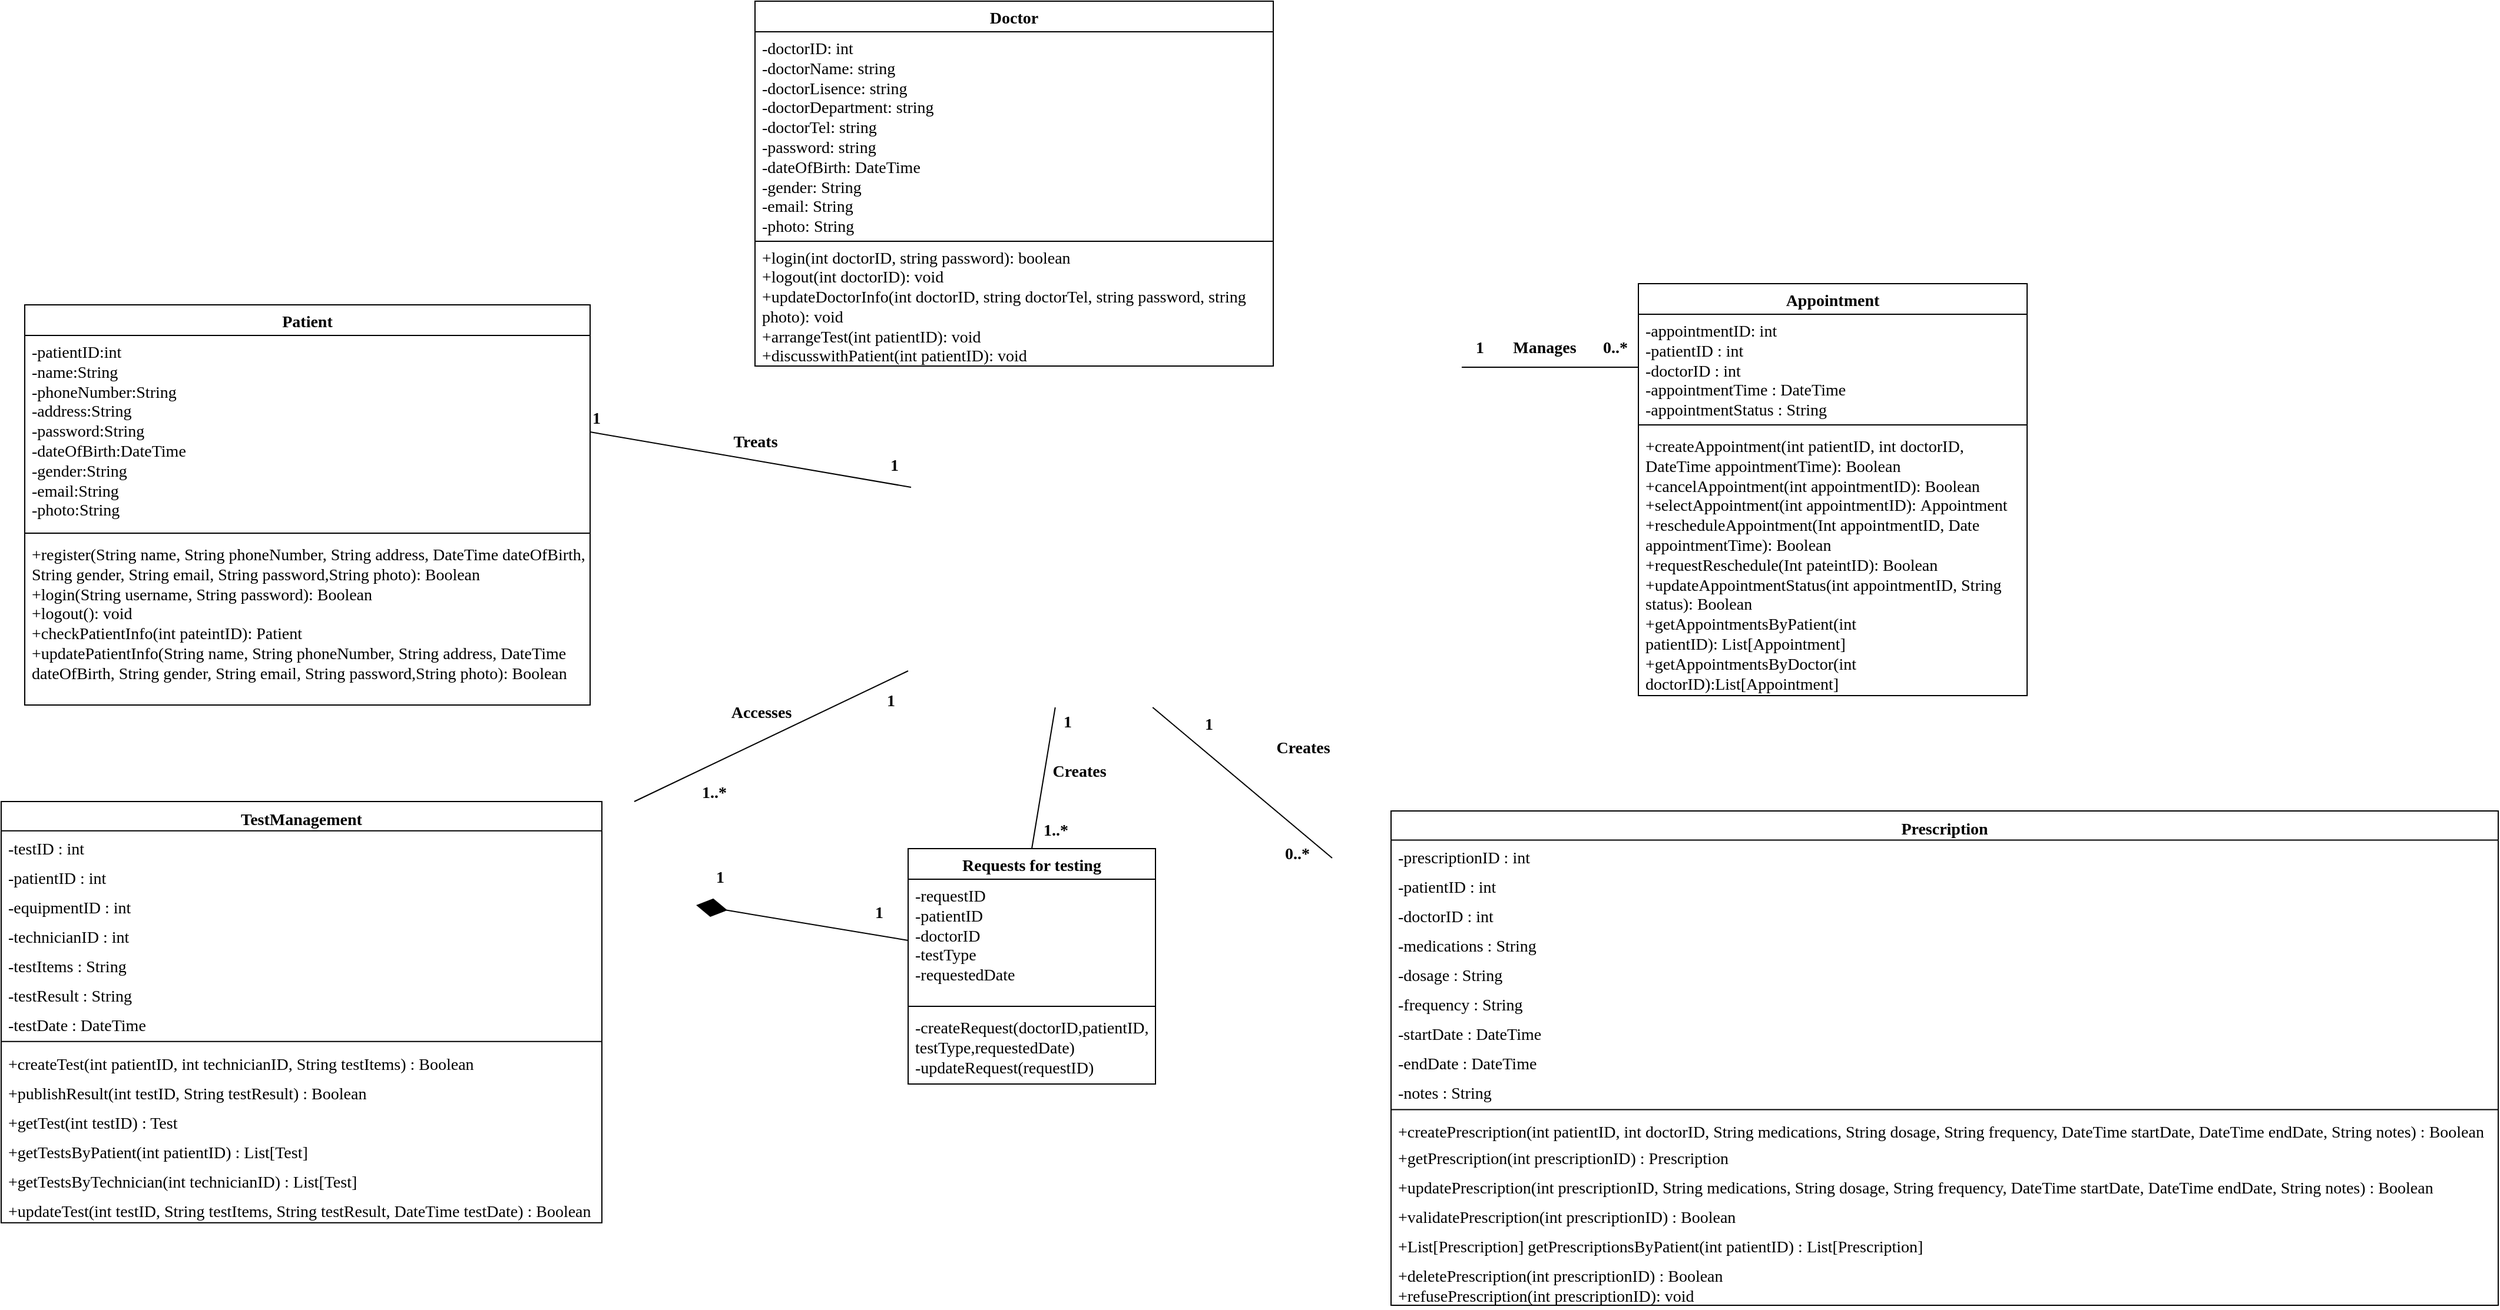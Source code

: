 <mxfile version="22.1.11" type="github">
  <diagram name="第 1 页" id="DenZLdO3r4VADLiXXg4M">
    <mxGraphModel dx="2829" dy="2602" grid="1" gridSize="10" guides="1" tooltips="1" connect="1" arrows="1" fold="1" page="1" pageScale="1" pageWidth="1169" pageHeight="827" math="0" shadow="0">
      <root>
        <mxCell id="0" />
        <mxCell id="1" parent="0" />
        <mxCell id="p3Dcqv_cOVk0L3FrFvDK-15" value="&lt;font style=&quot;font-size: 14px;&quot; face=&quot;Times New Roman&quot;&gt;Requests for testing&lt;/font&gt;" style="swimlane;fontStyle=1;align=center;verticalAlign=top;childLayout=stackLayout;horizontal=1;startSize=26;horizontalStack=0;resizeParent=1;resizeParentMax=0;resizeLast=0;collapsible=1;marginBottom=0;whiteSpace=wrap;html=1;" parent="1" vertex="1">
          <mxGeometry x="80" y="-560" width="210" height="200" as="geometry" />
        </mxCell>
        <mxCell id="p3Dcqv_cOVk0L3FrFvDK-16" value="-requestID&lt;br&gt;-patientID&lt;br&gt;-doctorID&lt;br style=&quot;border-color: var(--border-color);&quot;&gt;-testType&lt;br&gt;-requestedDate" style="text;strokeColor=none;fillColor=none;align=left;verticalAlign=top;spacingLeft=4;spacingRight=4;overflow=hidden;rotatable=0;points=[[0,0.5],[1,0.5]];portConstraint=eastwest;whiteSpace=wrap;html=1;fontFamily=Times New Roman;fontSize=14;" parent="p3Dcqv_cOVk0L3FrFvDK-15" vertex="1">
          <mxGeometry y="26" width="210" height="104" as="geometry" />
        </mxCell>
        <mxCell id="p3Dcqv_cOVk0L3FrFvDK-17" value="" style="line;strokeWidth=1;fillColor=none;align=left;verticalAlign=middle;spacingTop=-1;spacingLeft=3;spacingRight=3;rotatable=0;labelPosition=right;points=[];portConstraint=eastwest;strokeColor=inherit;" parent="p3Dcqv_cOVk0L3FrFvDK-15" vertex="1">
          <mxGeometry y="130" width="210" height="8" as="geometry" />
        </mxCell>
        <mxCell id="p3Dcqv_cOVk0L3FrFvDK-18" value="-createRequest(doctorID,patientID,&lt;br&gt;testType,requestedDate)&lt;br style=&quot;font-size: 14px;&quot;&gt;-updateRequest(requestID)" style="text;strokeColor=none;fillColor=none;align=left;verticalAlign=top;spacingLeft=4;spacingRight=4;overflow=hidden;rotatable=0;points=[[0,0.5],[1,0.5]];portConstraint=eastwest;whiteSpace=wrap;html=1;fontFamily=Times New Roman;fontSize=14;" parent="p3Dcqv_cOVk0L3FrFvDK-15" vertex="1">
          <mxGeometry y="138" width="210" height="62" as="geometry" />
        </mxCell>
        <mxCell id="lUxniN7s-FJJxCix2oJ--1" value="" style="endArrow=none;html=1;rounded=0;entryX=0;entryY=0.5;entryDx=0;entryDy=0;" parent="1" target="bSlJhKR2CJ-gGC5QdrVO-6" edge="1">
          <mxGeometry width="50" height="50" relative="1" as="geometry">
            <mxPoint x="550" y="-969" as="sourcePoint" />
            <mxPoint x="460" y="-847" as="targetPoint" />
          </mxGeometry>
        </mxCell>
        <mxCell id="lUxniN7s-FJJxCix2oJ--2" value="" style="endArrow=none;html=1;rounded=0;entryX=0;entryY=0.5;entryDx=0;entryDy=0;" parent="1" edge="1">
          <mxGeometry width="50" height="50" relative="1" as="geometry">
            <mxPoint x="287.619" y="-680.0" as="sourcePoint" />
            <mxPoint x="440" y="-552" as="targetPoint" />
          </mxGeometry>
        </mxCell>
        <mxCell id="lUxniN7s-FJJxCix2oJ--3" value="" style="endArrow=none;html=1;rounded=0;entryX=0.5;entryY=0;entryDx=0;entryDy=0;" parent="1" target="p3Dcqv_cOVk0L3FrFvDK-15" edge="1">
          <mxGeometry width="50" height="50" relative="1" as="geometry">
            <mxPoint x="204.89" y="-680.0" as="sourcePoint" />
            <mxPoint x="450" y="-542" as="targetPoint" />
          </mxGeometry>
        </mxCell>
        <mxCell id="lUxniN7s-FJJxCix2oJ--5" value="Manages" style="text;html=1;align=center;verticalAlign=middle;resizable=0;points=[];autosize=1;strokeColor=none;fillColor=none;fontFamily=Times New Roman;fontStyle=1;fontSize=14;" parent="1" vertex="1">
          <mxGeometry x="580" y="-1000" width="80" height="30" as="geometry" />
        </mxCell>
        <mxCell id="lUxniN7s-FJJxCix2oJ--6" value="1" style="text;html=1;align=center;verticalAlign=middle;resizable=0;points=[];autosize=1;strokeColor=none;fillColor=none;fontFamily=Times New Roman;fontStyle=1;fontSize=14;" parent="1" vertex="1">
          <mxGeometry x="550" y="-1000" width="30" height="30" as="geometry" />
        </mxCell>
        <mxCell id="lUxniN7s-FJJxCix2oJ--7" value="0..*" style="text;html=1;align=center;verticalAlign=middle;resizable=0;points=[];autosize=1;strokeColor=none;fillColor=none;fontFamily=Times New Roman;fontStyle=1;fontSize=14;" parent="1" vertex="1">
          <mxGeometry x="660" y="-1000" width="40" height="30" as="geometry" />
        </mxCell>
        <mxCell id="lUxniN7s-FJJxCix2oJ--8" value="" style="endArrow=none;html=1;rounded=0;entryX=0;entryY=0.5;entryDx=0;entryDy=0;exitX=1;exitY=0.5;exitDx=0;exitDy=0;" parent="1" source="bSlJhKR2CJ-gGC5QdrVO-35" edge="1">
          <mxGeometry width="50" height="50" relative="1" as="geometry">
            <mxPoint x="-90" y="-807" as="sourcePoint" />
            <mxPoint x="82.5" y="-867" as="targetPoint" />
          </mxGeometry>
        </mxCell>
        <mxCell id="lUxniN7s-FJJxCix2oJ--9" value="Treats" style="text;html=1;align=center;verticalAlign=middle;resizable=0;points=[];autosize=1;strokeColor=none;fillColor=none;fontFamily=Times New Roman;fontStyle=1;fontSize=14;" parent="1" vertex="1">
          <mxGeometry x="-80" y="-920" width="60" height="30" as="geometry" />
        </mxCell>
        <mxCell id="lUxniN7s-FJJxCix2oJ--10" value="" style="endArrow=none;html=1;rounded=0;entryX=0;entryY=0.5;entryDx=0;entryDy=0;exitX=0.75;exitY=0;exitDx=0;exitDy=0;" parent="1" edge="1">
          <mxGeometry width="50" height="50" relative="1" as="geometry">
            <mxPoint x="-152.5" y="-600" as="sourcePoint" />
            <mxPoint x="80" y="-711" as="targetPoint" />
          </mxGeometry>
        </mxCell>
        <mxCell id="lUxniN7s-FJJxCix2oJ--11" value="Accesses" style="text;html=1;align=center;verticalAlign=middle;resizable=0;points=[];autosize=1;strokeColor=none;fillColor=none;fontFamily=Times New Roman;fontStyle=1;fontSize=14;" parent="1" vertex="1">
          <mxGeometry x="-80" y="-690" width="70" height="30" as="geometry" />
        </mxCell>
        <mxCell id="lUxniN7s-FJJxCix2oJ--12" value="Creates" style="text;html=1;align=center;verticalAlign=middle;resizable=0;points=[];autosize=1;strokeColor=none;fillColor=none;fontStyle=1;fontFamily=Times New Roman;fontSize=14;" parent="1" vertex="1">
          <mxGeometry x="380" y="-660" width="70" height="30" as="geometry" />
        </mxCell>
        <mxCell id="lUxniN7s-FJJxCix2oJ--13" value="&lt;b&gt;&lt;font face=&quot;Times New Roman&quot; style=&quot;font-size: 14px;&quot;&gt;Creates&lt;/font&gt;&lt;/b&gt;" style="text;html=1;align=center;verticalAlign=middle;resizable=0;points=[];autosize=1;strokeColor=none;fillColor=none;" parent="1" vertex="1">
          <mxGeometry x="190" y="-640" width="70" height="30" as="geometry" />
        </mxCell>
        <mxCell id="lUxniN7s-FJJxCix2oJ--15" value="1" style="text;html=1;align=center;verticalAlign=middle;resizable=0;points=[];autosize=1;strokeColor=none;fillColor=none;fontFamily=Times New Roman;fontStyle=1;fontSize=14;" parent="1" vertex="1">
          <mxGeometry x="52.5" y="-900" width="30" height="30" as="geometry" />
        </mxCell>
        <mxCell id="lUxniN7s-FJJxCix2oJ--16" value="1" style="text;html=1;align=center;verticalAlign=middle;resizable=0;points=[];autosize=1;strokeColor=none;fillColor=none;fontFamily=Times New Roman;fontStyle=1;fontSize=14;" parent="1" vertex="1">
          <mxGeometry x="-200" y="-940" width="30" height="30" as="geometry" />
        </mxCell>
        <mxCell id="lUxniN7s-FJJxCix2oJ--30" value="1" style="text;html=1;align=center;verticalAlign=middle;resizable=0;points=[];autosize=1;strokeColor=none;fillColor=none;fontFamily=Times New Roman;fontStyle=1;fontSize=14;" parent="1" vertex="1">
          <mxGeometry x="200" y="-682" width="30" height="30" as="geometry" />
        </mxCell>
        <mxCell id="lUxniN7s-FJJxCix2oJ--31" value="1..*" style="text;html=1;align=center;verticalAlign=middle;resizable=0;points=[];autosize=1;strokeColor=none;fillColor=none;fontFamily=Times New Roman;fontStyle=1;fontSize=14;" parent="1" vertex="1">
          <mxGeometry x="185" y="-590" width="40" height="30" as="geometry" />
        </mxCell>
        <mxCell id="lUxniN7s-FJJxCix2oJ--32" value="1" style="text;html=1;align=center;verticalAlign=middle;resizable=0;points=[];autosize=1;strokeColor=none;fillColor=none;fontFamily=Times New Roman;fontStyle=1;fontSize=14;" parent="1" vertex="1">
          <mxGeometry x="50" y="-700" width="30" height="30" as="geometry" />
        </mxCell>
        <mxCell id="lUxniN7s-FJJxCix2oJ--33" value="1..*" style="text;html=1;align=center;verticalAlign=middle;resizable=0;points=[];autosize=1;strokeColor=none;fillColor=none;fontFamily=Times New Roman;fontStyle=1;fontSize=14;" parent="1" vertex="1">
          <mxGeometry x="-105" y="-622" width="40" height="30" as="geometry" />
        </mxCell>
        <mxCell id="lUxniN7s-FJJxCix2oJ--35" value="" style="endArrow=diamondThin;endFill=1;endSize=24;html=1;rounded=0;entryX=1;entryY=0.5;entryDx=0;entryDy=0;exitX=0;exitY=0.5;exitDx=0;exitDy=0;" parent="1" source="p3Dcqv_cOVk0L3FrFvDK-16" edge="1">
          <mxGeometry width="160" relative="1" as="geometry">
            <mxPoint x="30" y="-530" as="sourcePoint" />
            <mxPoint x="-100" y="-512" as="targetPoint" />
          </mxGeometry>
        </mxCell>
        <mxCell id="lUxniN7s-FJJxCix2oJ--36" value="1" style="text;html=1;align=center;verticalAlign=middle;resizable=0;points=[];autosize=1;strokeColor=none;fillColor=none;fontFamily=Times New Roman;fontStyle=1;fontSize=14;" parent="1" vertex="1">
          <mxGeometry x="-95" y="-550" width="30" height="30" as="geometry" />
        </mxCell>
        <mxCell id="lUxniN7s-FJJxCix2oJ--37" value="1" style="text;html=1;align=center;verticalAlign=middle;resizable=0;points=[];autosize=1;strokeColor=none;fillColor=none;fontFamily=Times New Roman;fontStyle=1;fontSize=14;" parent="1" vertex="1">
          <mxGeometry x="40" y="-520" width="30" height="30" as="geometry" />
        </mxCell>
        <mxCell id="lUxniN7s-FJJxCix2oJ--38" value="1" style="text;html=1;align=center;verticalAlign=middle;resizable=0;points=[];autosize=1;strokeColor=none;fillColor=none;fontFamily=Times New Roman;fontStyle=1;fontSize=14;" parent="1" vertex="1">
          <mxGeometry x="320" y="-680" width="30" height="30" as="geometry" />
        </mxCell>
        <mxCell id="lUxniN7s-FJJxCix2oJ--39" value="0..*" style="text;html=1;align=center;verticalAlign=middle;resizable=0;points=[];autosize=1;strokeColor=none;fillColor=none;fontFamily=Times New Roman;fontStyle=1;fontSize=14;" parent="1" vertex="1">
          <mxGeometry x="390" y="-570" width="40" height="30" as="geometry" />
        </mxCell>
        <mxCell id="bSlJhKR2CJ-gGC5QdrVO-5" value="&lt;font style=&quot;font-size: 14px;&quot;&gt;Appointment&lt;/font&gt;" style="swimlane;fontStyle=1;align=center;verticalAlign=top;childLayout=stackLayout;horizontal=1;startSize=26;horizontalStack=0;resizeParent=1;resizeParentMax=0;resizeLast=0;collapsible=1;marginBottom=0;whiteSpace=wrap;html=1;fontFamily=Times New Roman;fontSize=14;" vertex="1" parent="1">
          <mxGeometry x="700" y="-1040" width="330" height="350" as="geometry" />
        </mxCell>
        <mxCell id="bSlJhKR2CJ-gGC5QdrVO-6" value="&lt;font style=&quot;font-size: 14px;&quot;&gt;-appointmentID: int&lt;br style=&quot;&quot;&gt;-patientID : int&lt;br style=&quot;&quot;&gt;-doctorID : int&lt;br style=&quot;&quot;&gt;-appointmentTime : DateTime&lt;br style=&quot;&quot;&gt;-appointmentStatus : String&lt;/font&gt;" style="text;strokeColor=none;fillColor=none;align=left;verticalAlign=top;spacingLeft=4;spacingRight=4;overflow=hidden;rotatable=0;points=[[0,0.5],[1,0.5]];portConstraint=eastwest;whiteSpace=wrap;html=1;fontFamily=Times New Roman;fontSize=12;" vertex="1" parent="bSlJhKR2CJ-gGC5QdrVO-5">
          <mxGeometry y="26" width="330" height="90" as="geometry" />
        </mxCell>
        <mxCell id="bSlJhKR2CJ-gGC5QdrVO-7" value="" style="line;strokeWidth=1;fillColor=none;align=left;verticalAlign=middle;spacingTop=-1;spacingLeft=3;spacingRight=3;rotatable=0;labelPosition=right;points=[];portConstraint=eastwest;strokeColor=inherit;fontFamily=Times New Roman;fontSize=12;" vertex="1" parent="bSlJhKR2CJ-gGC5QdrVO-5">
          <mxGeometry y="116" width="330" height="8" as="geometry" />
        </mxCell>
        <mxCell id="bSlJhKR2CJ-gGC5QdrVO-8" value="&lt;font style=&quot;font-size: 14px;&quot;&gt;+createAppointment(int patientID, int doctorID, DateTime appointmentTime):&amp;nbsp;Boolean&lt;br style=&quot;&quot;&gt;+cancelAppointment(int appointmentID):&amp;nbsp;Boolean&lt;br style=&quot;&quot;&gt;+selectAppointment(int appointmentID):&amp;nbsp;Appointment&lt;br style=&quot;&quot;&gt;+rescheduleAppointment(Int appointmentID, Date appointmentTime):&amp;nbsp;Boolean&lt;br style=&quot;&quot;&gt;+requestReschedule(Int pateintID):&amp;nbsp;Boolean&lt;br style=&quot;&quot;&gt;+updateAppointmentStatus(int appointmentID, String status):&amp;nbsp;Boolean&lt;br style=&quot;&quot;&gt;+getAppointmentsByPatient(int patientID):&amp;nbsp;List[Appointment]&lt;br style=&quot;&quot;&gt;+getAppointmentsByDoctor(int doctorID):List[Appointment]&amp;nbsp;&lt;/font&gt;" style="text;strokeColor=none;fillColor=none;align=left;verticalAlign=top;spacingLeft=4;spacingRight=4;overflow=hidden;rotatable=0;points=[[0,0.5],[1,0.5]];portConstraint=eastwest;whiteSpace=wrap;html=1;fontFamily=Times New Roman;fontSize=12;" vertex="1" parent="bSlJhKR2CJ-gGC5QdrVO-5">
          <mxGeometry y="124" width="330" height="226" as="geometry" />
        </mxCell>
        <mxCell id="bSlJhKR2CJ-gGC5QdrVO-9" value="Prescription" style="swimlane;fontStyle=1;align=center;verticalAlign=top;childLayout=stackLayout;horizontal=1;startSize=24.688;horizontalStack=0;resizeParent=1;resizeParentMax=0;resizeLast=0;collapsible=0;marginBottom=0;fontFamily=Times New Roman;fontSize=14;" vertex="1" parent="1">
          <mxGeometry x="490" y="-592" width="940" height="419.998" as="geometry" />
        </mxCell>
        <mxCell id="bSlJhKR2CJ-gGC5QdrVO-10" value="-prescriptionID : int" style="text;strokeColor=none;fillColor=none;align=left;verticalAlign=top;spacingLeft=4;spacingRight=4;overflow=hidden;rotatable=0;points=[[0,0.5],[1,0.5]];portConstraint=eastwest;fontFamily=Times New Roman;fontSize=14;" vertex="1" parent="bSlJhKR2CJ-gGC5QdrVO-9">
          <mxGeometry y="24.688" width="940" height="25" as="geometry" />
        </mxCell>
        <mxCell id="bSlJhKR2CJ-gGC5QdrVO-11" value="-patientID : int" style="text;strokeColor=none;fillColor=none;align=left;verticalAlign=top;spacingLeft=4;spacingRight=4;overflow=hidden;rotatable=0;points=[[0,0.5],[1,0.5]];portConstraint=eastwest;fontFamily=Times New Roman;fontSize=14;" vertex="1" parent="bSlJhKR2CJ-gGC5QdrVO-9">
          <mxGeometry y="49.688" width="940" height="25" as="geometry" />
        </mxCell>
        <mxCell id="bSlJhKR2CJ-gGC5QdrVO-12" value="-doctorID : int" style="text;strokeColor=none;fillColor=none;align=left;verticalAlign=top;spacingLeft=4;spacingRight=4;overflow=hidden;rotatable=0;points=[[0,0.5],[1,0.5]];portConstraint=eastwest;fontFamily=Times New Roman;fontSize=14;" vertex="1" parent="bSlJhKR2CJ-gGC5QdrVO-9">
          <mxGeometry y="74.688" width="940" height="25" as="geometry" />
        </mxCell>
        <mxCell id="bSlJhKR2CJ-gGC5QdrVO-13" value="-medications : String" style="text;strokeColor=none;fillColor=none;align=left;verticalAlign=top;spacingLeft=4;spacingRight=4;overflow=hidden;rotatable=0;points=[[0,0.5],[1,0.5]];portConstraint=eastwest;fontFamily=Times New Roman;fontSize=14;" vertex="1" parent="bSlJhKR2CJ-gGC5QdrVO-9">
          <mxGeometry y="99.688" width="940" height="25" as="geometry" />
        </mxCell>
        <mxCell id="bSlJhKR2CJ-gGC5QdrVO-14" value="-dosage : String" style="text;strokeColor=none;fillColor=none;align=left;verticalAlign=top;spacingLeft=4;spacingRight=4;overflow=hidden;rotatable=0;points=[[0,0.5],[1,0.5]];portConstraint=eastwest;fontFamily=Times New Roman;fontSize=14;" vertex="1" parent="bSlJhKR2CJ-gGC5QdrVO-9">
          <mxGeometry y="124.688" width="940" height="25" as="geometry" />
        </mxCell>
        <mxCell id="bSlJhKR2CJ-gGC5QdrVO-15" value="-frequency : String" style="text;strokeColor=none;fillColor=none;align=left;verticalAlign=top;spacingLeft=4;spacingRight=4;overflow=hidden;rotatable=0;points=[[0,0.5],[1,0.5]];portConstraint=eastwest;fontFamily=Times New Roman;fontSize=14;" vertex="1" parent="bSlJhKR2CJ-gGC5QdrVO-9">
          <mxGeometry y="149.688" width="940" height="25" as="geometry" />
        </mxCell>
        <mxCell id="bSlJhKR2CJ-gGC5QdrVO-16" value="-startDate : DateTime" style="text;strokeColor=none;fillColor=none;align=left;verticalAlign=top;spacingLeft=4;spacingRight=4;overflow=hidden;rotatable=0;points=[[0,0.5],[1,0.5]];portConstraint=eastwest;fontFamily=Times New Roman;fontSize=14;" vertex="1" parent="bSlJhKR2CJ-gGC5QdrVO-9">
          <mxGeometry y="174.688" width="940" height="25" as="geometry" />
        </mxCell>
        <mxCell id="bSlJhKR2CJ-gGC5QdrVO-17" value="-endDate : DateTime" style="text;strokeColor=none;fillColor=none;align=left;verticalAlign=top;spacingLeft=4;spacingRight=4;overflow=hidden;rotatable=0;points=[[0,0.5],[1,0.5]];portConstraint=eastwest;fontFamily=Times New Roman;fontSize=14;" vertex="1" parent="bSlJhKR2CJ-gGC5QdrVO-9">
          <mxGeometry y="199.688" width="940" height="25" as="geometry" />
        </mxCell>
        <mxCell id="bSlJhKR2CJ-gGC5QdrVO-18" value="-notes : String" style="text;strokeColor=none;fillColor=none;align=left;verticalAlign=top;spacingLeft=4;spacingRight=4;overflow=hidden;rotatable=0;points=[[0,0.5],[1,0.5]];portConstraint=eastwest;fontFamily=Times New Roman;fontSize=14;" vertex="1" parent="bSlJhKR2CJ-gGC5QdrVO-9">
          <mxGeometry y="224.688" width="940" height="25" as="geometry" />
        </mxCell>
        <mxCell id="bSlJhKR2CJ-gGC5QdrVO-19" style="line;strokeWidth=1;fillColor=none;align=left;verticalAlign=middle;spacingTop=-1;spacingLeft=3;spacingRight=3;rotatable=0;labelPosition=right;points=[];portConstraint=eastwest;strokeColor=inherit;fontFamily=Times New Roman;" vertex="1" parent="bSlJhKR2CJ-gGC5QdrVO-9">
          <mxGeometry y="249.688" width="940" height="8" as="geometry" />
        </mxCell>
        <mxCell id="bSlJhKR2CJ-gGC5QdrVO-20" value="+createPrescription(int patientID, int doctorID, String medications, String dosage, String frequency, DateTime startDate, DateTime endDate, String notes) : Boolean" style="text;strokeColor=none;fillColor=none;align=left;verticalAlign=top;spacingLeft=4;spacingRight=4;overflow=hidden;rotatable=0;points=[[0,0.5],[1,0.5]];portConstraint=eastwest;fontFamily=Times New Roman;fontSize=14;" vertex="1" parent="bSlJhKR2CJ-gGC5QdrVO-9">
          <mxGeometry y="257.688" width="940" height="22.31" as="geometry" />
        </mxCell>
        <mxCell id="bSlJhKR2CJ-gGC5QdrVO-21" value="+getPrescription(int prescriptionID) : Prescription" style="text;strokeColor=none;fillColor=none;align=left;verticalAlign=top;spacingLeft=4;spacingRight=4;overflow=hidden;rotatable=0;points=[[0,0.5],[1,0.5]];portConstraint=eastwest;fontFamily=Times New Roman;fontSize=14;" vertex="1" parent="bSlJhKR2CJ-gGC5QdrVO-9">
          <mxGeometry y="279.998" width="940" height="25" as="geometry" />
        </mxCell>
        <mxCell id="bSlJhKR2CJ-gGC5QdrVO-22" value="+updatePrescription(int prescriptionID, String medications, String dosage, String frequency, DateTime startDate, DateTime endDate, String notes) : Boolean" style="text;strokeColor=none;fillColor=none;align=left;verticalAlign=top;spacingLeft=4;spacingRight=4;overflow=hidden;rotatable=0;points=[[0,0.5],[1,0.5]];portConstraint=eastwest;fontFamily=Times New Roman;fontSize=14;" vertex="1" parent="bSlJhKR2CJ-gGC5QdrVO-9">
          <mxGeometry y="304.998" width="940" height="25" as="geometry" />
        </mxCell>
        <mxCell id="bSlJhKR2CJ-gGC5QdrVO-23" value="+validatePrescription(int prescriptionID) : Boolean" style="text;strokeColor=none;fillColor=none;align=left;verticalAlign=top;spacingLeft=4;spacingRight=4;overflow=hidden;rotatable=0;points=[[0,0.5],[1,0.5]];portConstraint=eastwest;fontFamily=Times New Roman;fontSize=14;" vertex="1" parent="bSlJhKR2CJ-gGC5QdrVO-9">
          <mxGeometry y="329.998" width="940" height="25" as="geometry" />
        </mxCell>
        <mxCell id="bSlJhKR2CJ-gGC5QdrVO-24" value="+List[Prescription] getPrescriptionsByPatient(int patientID) : List[Prescription]" style="text;strokeColor=none;fillColor=none;align=left;verticalAlign=top;spacingLeft=4;spacingRight=4;overflow=hidden;rotatable=0;points=[[0,0.5],[1,0.5]];portConstraint=eastwest;fontFamily=Times New Roman;fontSize=14;" vertex="1" parent="bSlJhKR2CJ-gGC5QdrVO-9">
          <mxGeometry y="354.998" width="940" height="25" as="geometry" />
        </mxCell>
        <mxCell id="bSlJhKR2CJ-gGC5QdrVO-25" value="+deletePrescription(int prescriptionID) : Boolean&#xa;+refusePrescription(int prescriptionID): void" style="text;strokeColor=none;fillColor=none;align=left;verticalAlign=top;spacingLeft=4;spacingRight=4;overflow=hidden;rotatable=0;points=[[0,0.5],[1,0.5]];portConstraint=eastwest;fontFamily=Times New Roman;fontSize=14;" vertex="1" parent="bSlJhKR2CJ-gGC5QdrVO-9">
          <mxGeometry y="379.998" width="940" height="40" as="geometry" />
        </mxCell>
        <mxCell id="bSlJhKR2CJ-gGC5QdrVO-30" value="&lt;font style=&quot;font-size: 14px;&quot; face=&quot;Times New Roman&quot;&gt;Doctor&lt;/font&gt;" style="swimlane;fontStyle=1;align=center;verticalAlign=top;childLayout=stackLayout;horizontal=1;startSize=26;horizontalStack=0;resizeParent=1;resizeParentMax=0;resizeLast=0;collapsible=1;marginBottom=0;whiteSpace=wrap;html=1;" vertex="1" parent="1">
          <mxGeometry x="-50" y="-1280" width="440" height="310" as="geometry" />
        </mxCell>
        <mxCell id="bSlJhKR2CJ-gGC5QdrVO-31" value="-doctorID: int&lt;br style=&quot;border-color: var(--border-color);&quot;&gt;-doctorName: string&lt;br&gt;-doctorLisence: string&lt;br style=&quot;font-size: 14px;&quot;&gt;-doctorDepartment: string&lt;br style=&quot;font-size: 14px;&quot;&gt;-doctorTel: string&lt;br&gt;-password: string&lt;br&gt;-dateOfBirth: DateTime&amp;nbsp;&lt;br style=&quot;border-color: var(--border-color);&quot;&gt;-gender: String&amp;nbsp;&lt;br style=&quot;border-color: var(--border-color);&quot;&gt;-email: String&amp;nbsp;&lt;br style=&quot;border-color: var(--border-color);&quot;&gt;-photo: String&amp;nbsp;" style="text;strokeColor=none;fillColor=none;align=left;verticalAlign=top;spacingLeft=4;spacingRight=4;overflow=hidden;rotatable=0;points=[[0,0.5],[1,0.5]];portConstraint=eastwest;whiteSpace=wrap;html=1;fontFamily=Times New Roman;fontStyle=0;fontSize=14;" vertex="1" parent="bSlJhKR2CJ-gGC5QdrVO-30">
          <mxGeometry y="26" width="440" height="174" as="geometry" />
        </mxCell>
        <mxCell id="bSlJhKR2CJ-gGC5QdrVO-32" value="" style="line;strokeWidth=1;fillColor=none;align=left;verticalAlign=middle;spacingTop=-1;spacingLeft=3;spacingRight=3;rotatable=0;labelPosition=right;points=[];portConstraint=eastwest;strokeColor=inherit;" vertex="1" parent="bSlJhKR2CJ-gGC5QdrVO-30">
          <mxGeometry y="200" width="440" height="8" as="geometry" />
        </mxCell>
        <mxCell id="bSlJhKR2CJ-gGC5QdrVO-33" value="+login(int&amp;nbsp;doctorID, string&amp;nbsp;password):&amp;nbsp;boolean&lt;br&gt;+logout(int doctorID):&amp;nbsp;void&lt;br style=&quot;font-size: 14px;&quot;&gt;+updateDoctorInfo(int doctorID, string doctorTel, string password, string photo):&amp;nbsp;void&lt;br style=&quot;font-size: 14px;&quot;&gt;+arrangeTest(int patientID):&amp;nbsp;void&lt;br&gt;+discusswithPatient(int patientID): void" style="text;strokeColor=none;fillColor=none;align=left;verticalAlign=middle;spacingLeft=4;spacingRight=4;overflow=hidden;rotatable=0;points=[[0,0.5],[1,0.5]];portConstraint=eastwest;whiteSpace=wrap;html=1;fontSize=14;fontFamily=Times New Roman;" vertex="1" parent="bSlJhKR2CJ-gGC5QdrVO-30">
          <mxGeometry y="208" width="440" height="102" as="geometry" />
        </mxCell>
        <mxCell id="bSlJhKR2CJ-gGC5QdrVO-34" value="Patient" style="swimlane;fontStyle=1;align=center;verticalAlign=top;childLayout=stackLayout;horizontal=1;startSize=26;horizontalStack=0;resizeParent=1;resizeParentMax=0;resizeLast=0;collapsible=1;marginBottom=0;whiteSpace=wrap;html=1;fontFamily=Times New Roman;fontSize=14;" vertex="1" parent="1">
          <mxGeometry x="-670" y="-1022" width="480" height="340" as="geometry" />
        </mxCell>
        <mxCell id="bSlJhKR2CJ-gGC5QdrVO-35" value="&lt;font style=&quot;font-size: 14px;&quot;&gt;        -patientID:int&lt;br style=&quot;font-size: 14px;&quot;&gt;-name:String&amp;nbsp;&lt;br style=&quot;font-size: 14px;&quot;&gt;-phoneNumber:String&amp;nbsp;&lt;br style=&quot;font-size: 14px;&quot;&gt;-address:String&amp;nbsp;&lt;br style=&quot;font-size: 14px;&quot;&gt;-password:String&amp;nbsp;&lt;br style=&quot;font-size: 14px;&quot;&gt;-dateOfBirth:DateTime&amp;nbsp;&lt;br style=&quot;font-size: 14px;&quot;&gt;-gender:String&amp;nbsp;&lt;br style=&quot;font-size: 14px;&quot;&gt;-email:String&amp;nbsp;&lt;br style=&quot;font-size: 14px;&quot;&gt;        -photo:String&amp;nbsp;&lt;/font&gt;" style="text;strokeColor=none;fillColor=none;align=left;verticalAlign=top;spacingLeft=4;spacingRight=4;overflow=hidden;rotatable=0;points=[[0,0.5],[1,0.5]];portConstraint=eastwest;whiteSpace=wrap;html=1;fontFamily=Times New Roman;fontSize=14;" vertex="1" parent="bSlJhKR2CJ-gGC5QdrVO-34">
          <mxGeometry y="26" width="480" height="164" as="geometry" />
        </mxCell>
        <mxCell id="bSlJhKR2CJ-gGC5QdrVO-36" value="" style="line;strokeWidth=1;fillColor=none;align=left;verticalAlign=middle;spacingTop=-1;spacingLeft=3;spacingRight=3;rotatable=0;labelPosition=right;points=[];portConstraint=eastwest;strokeColor=inherit;fontFamily=Times New Roman;fontSize=12;" vertex="1" parent="bSlJhKR2CJ-gGC5QdrVO-34">
          <mxGeometry y="190" width="480" height="8" as="geometry" />
        </mxCell>
        <mxCell id="bSlJhKR2CJ-gGC5QdrVO-37" value="&lt;font style=&quot;font-size: 14px;&quot;&gt;+register(String name, String phoneNumber, String address, DateTime dateOfBirth, String gender, String email, String password,String photo):&amp;nbsp;Boolean&lt;br style=&quot;font-size: 14px;&quot;&gt;+login(String username, String password): Boolean&lt;br style=&quot;font-size: 14px;&quot;&gt;+logout():&amp;nbsp;void&lt;br style=&quot;font-size: 14px;&quot;&gt;+checkPatientInfo(int pateintID):&amp;nbsp;Patient&lt;br style=&quot;font-size: 14px;&quot;&gt;+updatePatientInfo(String name, String phoneNumber, String address, DateTime dateOfBirth, String gender, String email, String password,String photo):&amp;nbsp;Boolean&lt;br style=&quot;font-size: 14px;&quot;&gt;&lt;/font&gt;&lt;span style=&quot;font-size: 14px;&quot;&gt;&lt;br style=&quot;font-size: 14px;&quot;&gt;&lt;/span&gt;" style="text;strokeColor=none;fillColor=none;align=left;verticalAlign=top;spacingLeft=4;spacingRight=4;overflow=hidden;rotatable=0;points=[[0,0.5],[1,0.5]];portConstraint=eastwest;whiteSpace=wrap;html=1;fontSize=14;fontFamily=Times New Roman;" vertex="1" parent="bSlJhKR2CJ-gGC5QdrVO-34">
          <mxGeometry y="198" width="480" height="142" as="geometry" />
        </mxCell>
        <mxCell id="bSlJhKR2CJ-gGC5QdrVO-38" value="TestManagement" style="swimlane;fontStyle=1;align=center;verticalAlign=top;childLayout=stackLayout;horizontal=1;startSize=24.929;horizontalStack=0;resizeParent=1;resizeParentMax=0;resizeLast=0;collapsible=0;marginBottom=0;fontFamily=Times New Roman;fontSize=14;" vertex="1" parent="1">
          <mxGeometry x="-690" y="-600" width="510" height="357.929" as="geometry" />
        </mxCell>
        <mxCell id="bSlJhKR2CJ-gGC5QdrVO-39" value="-testID : int" style="text;strokeColor=none;fillColor=none;align=left;verticalAlign=top;spacingLeft=4;spacingRight=4;overflow=hidden;rotatable=0;points=[[0,0.5],[1,0.5]];portConstraint=eastwest;fontFamily=Times New Roman;fontSize=14;" vertex="1" parent="bSlJhKR2CJ-gGC5QdrVO-38">
          <mxGeometry y="24.929" width="510" height="25" as="geometry" />
        </mxCell>
        <mxCell id="bSlJhKR2CJ-gGC5QdrVO-40" value="-patientID : int" style="text;strokeColor=none;fillColor=none;align=left;verticalAlign=top;spacingLeft=4;spacingRight=4;overflow=hidden;rotatable=0;points=[[0,0.5],[1,0.5]];portConstraint=eastwest;fontFamily=Times New Roman;fontSize=14;" vertex="1" parent="bSlJhKR2CJ-gGC5QdrVO-38">
          <mxGeometry y="49.929" width="510" height="25" as="geometry" />
        </mxCell>
        <mxCell id="bSlJhKR2CJ-gGC5QdrVO-41" value="-equipmentID : int" style="text;strokeColor=none;fillColor=none;align=left;verticalAlign=top;spacingLeft=4;spacingRight=4;overflow=hidden;rotatable=0;points=[[0,0.5],[1,0.5]];portConstraint=eastwest;fontFamily=Times New Roman;fontSize=14;" vertex="1" parent="bSlJhKR2CJ-gGC5QdrVO-38">
          <mxGeometry y="74.929" width="510" height="25" as="geometry" />
        </mxCell>
        <mxCell id="bSlJhKR2CJ-gGC5QdrVO-42" value="-technicianID : int" style="text;strokeColor=none;fillColor=none;align=left;verticalAlign=top;spacingLeft=4;spacingRight=4;overflow=hidden;rotatable=0;points=[[0,0.5],[1,0.5]];portConstraint=eastwest;fontFamily=Times New Roman;fontSize=14;" vertex="1" parent="bSlJhKR2CJ-gGC5QdrVO-38">
          <mxGeometry y="99.929" width="510" height="25" as="geometry" />
        </mxCell>
        <mxCell id="bSlJhKR2CJ-gGC5QdrVO-43" value="-testItems : String" style="text;strokeColor=none;fillColor=none;align=left;verticalAlign=top;spacingLeft=4;spacingRight=4;overflow=hidden;rotatable=0;points=[[0,0.5],[1,0.5]];portConstraint=eastwest;fontFamily=Times New Roman;fontSize=14;" vertex="1" parent="bSlJhKR2CJ-gGC5QdrVO-38">
          <mxGeometry y="124.929" width="510" height="25" as="geometry" />
        </mxCell>
        <mxCell id="bSlJhKR2CJ-gGC5QdrVO-44" value="-testResult : String" style="text;strokeColor=none;fillColor=none;align=left;verticalAlign=top;spacingLeft=4;spacingRight=4;overflow=hidden;rotatable=0;points=[[0,0.5],[1,0.5]];portConstraint=eastwest;fontFamily=Times New Roman;fontSize=14;" vertex="1" parent="bSlJhKR2CJ-gGC5QdrVO-38">
          <mxGeometry y="149.929" width="510" height="25" as="geometry" />
        </mxCell>
        <mxCell id="bSlJhKR2CJ-gGC5QdrVO-45" value="-testDate : DateTime" style="text;strokeColor=none;fillColor=none;align=left;verticalAlign=top;spacingLeft=4;spacingRight=4;overflow=hidden;rotatable=0;points=[[0,0.5],[1,0.5]];portConstraint=eastwest;fontFamily=Times New Roman;fontSize=14;" vertex="1" parent="bSlJhKR2CJ-gGC5QdrVO-38">
          <mxGeometry y="174.929" width="510" height="25" as="geometry" />
        </mxCell>
        <mxCell id="bSlJhKR2CJ-gGC5QdrVO-46" style="line;strokeWidth=1;fillColor=none;align=left;verticalAlign=middle;spacingTop=-1;spacingLeft=3;spacingRight=3;rotatable=0;labelPosition=right;points=[];portConstraint=eastwest;strokeColor=inherit;fontFamily=Times New Roman;fontSize=12;" vertex="1" parent="bSlJhKR2CJ-gGC5QdrVO-38">
          <mxGeometry y="199.929" width="510" height="8" as="geometry" />
        </mxCell>
        <mxCell id="bSlJhKR2CJ-gGC5QdrVO-47" value="+createTest(int patientID, int technicianID, String testItems) : Boolean" style="text;strokeColor=none;fillColor=none;align=left;verticalAlign=top;spacingLeft=4;spacingRight=4;overflow=hidden;rotatable=0;points=[[0,0.5],[1,0.5]];portConstraint=eastwest;fontFamily=Times New Roman;fontSize=14;" vertex="1" parent="bSlJhKR2CJ-gGC5QdrVO-38">
          <mxGeometry y="207.929" width="510" height="25" as="geometry" />
        </mxCell>
        <mxCell id="bSlJhKR2CJ-gGC5QdrVO-48" value="+publishResult(int testID, String testResult) : Boolean" style="text;strokeColor=none;fillColor=none;align=left;verticalAlign=top;spacingLeft=4;spacingRight=4;overflow=hidden;rotatable=0;points=[[0,0.5],[1,0.5]];portConstraint=eastwest;fontFamily=Times New Roman;fontSize=14;" vertex="1" parent="bSlJhKR2CJ-gGC5QdrVO-38">
          <mxGeometry y="232.929" width="510" height="25" as="geometry" />
        </mxCell>
        <mxCell id="bSlJhKR2CJ-gGC5QdrVO-49" value="+getTest(int testID) : Test" style="text;strokeColor=none;fillColor=none;align=left;verticalAlign=top;spacingLeft=4;spacingRight=4;overflow=hidden;rotatable=0;points=[[0,0.5],[1,0.5]];portConstraint=eastwest;fontFamily=Times New Roman;fontSize=14;" vertex="1" parent="bSlJhKR2CJ-gGC5QdrVO-38">
          <mxGeometry y="257.929" width="510" height="25" as="geometry" />
        </mxCell>
        <mxCell id="bSlJhKR2CJ-gGC5QdrVO-50" value="+getTestsByPatient(int patientID) : List[Test]" style="text;strokeColor=none;fillColor=none;align=left;verticalAlign=top;spacingLeft=4;spacingRight=4;overflow=hidden;rotatable=0;points=[[0,0.5],[1,0.5]];portConstraint=eastwest;fontFamily=Times New Roman;fontSize=14;" vertex="1" parent="bSlJhKR2CJ-gGC5QdrVO-38">
          <mxGeometry y="282.929" width="510" height="25" as="geometry" />
        </mxCell>
        <mxCell id="bSlJhKR2CJ-gGC5QdrVO-51" value="+getTestsByTechnician(int technicianID) : List[Test]" style="text;strokeColor=none;fillColor=none;align=left;verticalAlign=top;spacingLeft=4;spacingRight=4;overflow=hidden;rotatable=0;points=[[0,0.5],[1,0.5]];portConstraint=eastwest;fontFamily=Times New Roman;fontSize=14;" vertex="1" parent="bSlJhKR2CJ-gGC5QdrVO-38">
          <mxGeometry y="307.929" width="510" height="25" as="geometry" />
        </mxCell>
        <mxCell id="bSlJhKR2CJ-gGC5QdrVO-52" value="+updateTest(int testID, String testItems, String testResult, DateTime testDate) : Boolean" style="text;strokeColor=none;fillColor=none;align=left;verticalAlign=top;spacingLeft=4;spacingRight=4;overflow=hidden;rotatable=0;points=[[0,0.5],[1,0.5]];portConstraint=eastwest;fontFamily=Times New Roman;fontSize=14;" vertex="1" parent="bSlJhKR2CJ-gGC5QdrVO-38">
          <mxGeometry y="332.929" width="510" height="25" as="geometry" />
        </mxCell>
      </root>
    </mxGraphModel>
  </diagram>
</mxfile>
